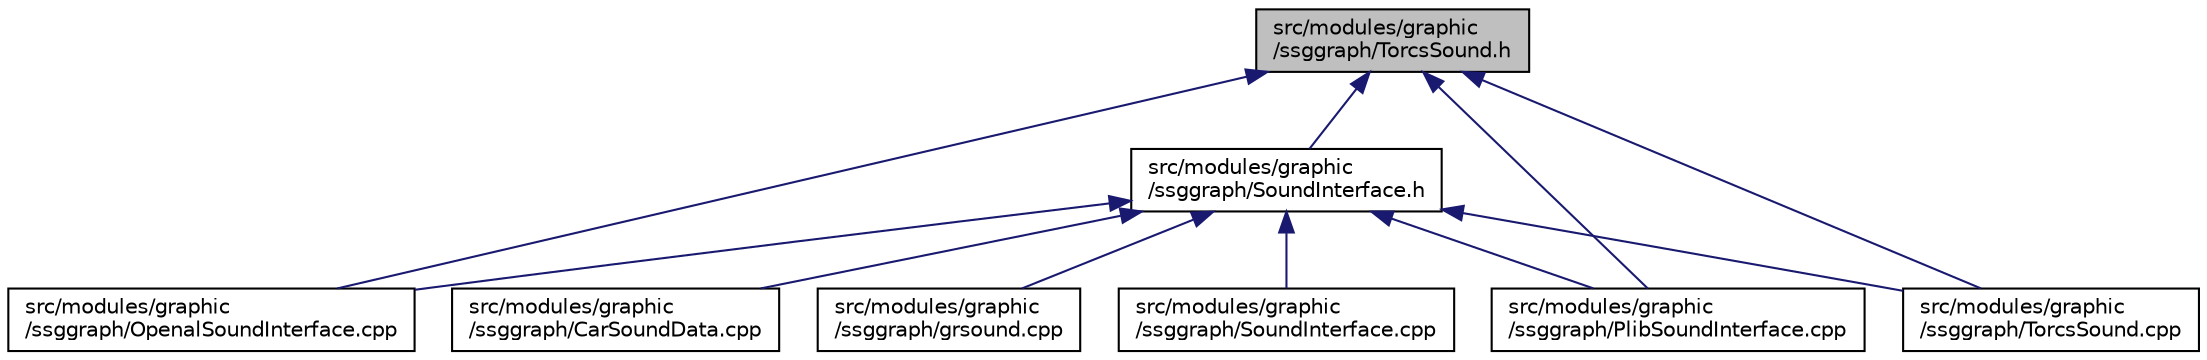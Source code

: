 digraph "src/modules/graphic/ssggraph/TorcsSound.h"
{
  edge [fontname="Helvetica",fontsize="10",labelfontname="Helvetica",labelfontsize="10"];
  node [fontname="Helvetica",fontsize="10",shape=record];
  Node1 [label="src/modules/graphic\l/ssggraph/TorcsSound.h",height=0.2,width=0.4,color="black", fillcolor="grey75", style="filled", fontcolor="black"];
  Node1 -> Node2 [dir="back",color="midnightblue",fontsize="10",style="solid",fontname="Helvetica"];
  Node2 [label="src/modules/graphic\l/ssggraph/SoundInterface.h",height=0.2,width=0.4,color="black", fillcolor="white", style="filled",URL="$_sound_interface_8h.html"];
  Node2 -> Node3 [dir="back",color="midnightblue",fontsize="10",style="solid",fontname="Helvetica"];
  Node3 [label="src/modules/graphic\l/ssggraph/CarSoundData.cpp",height=0.2,width=0.4,color="black", fillcolor="white", style="filled",URL="$_car_sound_data_8cpp.html"];
  Node2 -> Node4 [dir="back",color="midnightblue",fontsize="10",style="solid",fontname="Helvetica"];
  Node4 [label="src/modules/graphic\l/ssggraph/grsound.cpp",height=0.2,width=0.4,color="black", fillcolor="white", style="filled",URL="$grsound_8cpp.html"];
  Node2 -> Node5 [dir="back",color="midnightblue",fontsize="10",style="solid",fontname="Helvetica"];
  Node5 [label="src/modules/graphic\l/ssggraph/OpenalSoundInterface.cpp",height=0.2,width=0.4,color="black", fillcolor="white", style="filled",URL="$_openal_sound_interface_8cpp.html"];
  Node2 -> Node6 [dir="back",color="midnightblue",fontsize="10",style="solid",fontname="Helvetica"];
  Node6 [label="src/modules/graphic\l/ssggraph/PlibSoundInterface.cpp",height=0.2,width=0.4,color="black", fillcolor="white", style="filled",URL="$_plib_sound_interface_8cpp.html"];
  Node2 -> Node7 [dir="back",color="midnightblue",fontsize="10",style="solid",fontname="Helvetica"];
  Node7 [label="src/modules/graphic\l/ssggraph/SoundInterface.cpp",height=0.2,width=0.4,color="black", fillcolor="white", style="filled",URL="$_sound_interface_8cpp.html"];
  Node2 -> Node8 [dir="back",color="midnightblue",fontsize="10",style="solid",fontname="Helvetica"];
  Node8 [label="src/modules/graphic\l/ssggraph/TorcsSound.cpp",height=0.2,width=0.4,color="black", fillcolor="white", style="filled",URL="$_torcs_sound_8cpp.html"];
  Node1 -> Node5 [dir="back",color="midnightblue",fontsize="10",style="solid",fontname="Helvetica"];
  Node1 -> Node6 [dir="back",color="midnightblue",fontsize="10",style="solid",fontname="Helvetica"];
  Node1 -> Node8 [dir="back",color="midnightblue",fontsize="10",style="solid",fontname="Helvetica"];
}
